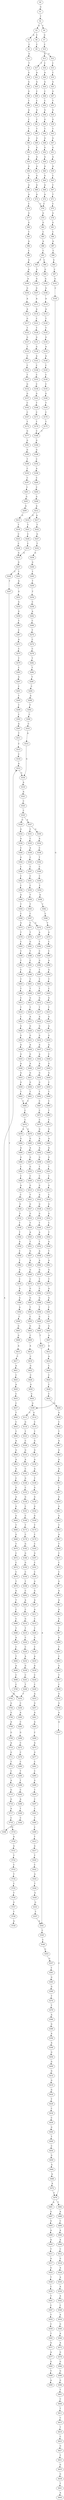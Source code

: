 strict digraph  {
	S0 -> S1 [ label = G ];
	S1 -> S2 [ label = T ];
	S2 -> S3 [ label = G ];
	S2 -> S4 [ label = C ];
	S3 -> S5 [ label = A ];
	S3 -> S6 [ label = C ];
	S4 -> S7 [ label = G ];
	S5 -> S8 [ label = C ];
	S6 -> S9 [ label = C ];
	S7 -> S10 [ label = C ];
	S8 -> S11 [ label = G ];
	S9 -> S12 [ label = G ];
	S10 -> S13 [ label = G ];
	S11 -> S14 [ label = T ];
	S12 -> S15 [ label = C ];
	S13 -> S16 [ label = C ];
	S13 -> S17 [ label = T ];
	S14 -> S18 [ label = G ];
	S15 -> S19 [ label = C ];
	S16 -> S20 [ label = A ];
	S17 -> S21 [ label = A ];
	S18 -> S22 [ label = G ];
	S19 -> S23 [ label = G ];
	S20 -> S24 [ label = G ];
	S21 -> S25 [ label = G ];
	S22 -> S26 [ label = G ];
	S23 -> S27 [ label = G ];
	S24 -> S28 [ label = C ];
	S25 -> S29 [ label = C ];
	S26 -> S30 [ label = T ];
	S27 -> S31 [ label = T ];
	S28 -> S32 [ label = C ];
	S29 -> S33 [ label = C ];
	S30 -> S34 [ label = A ];
	S31 -> S35 [ label = G ];
	S32 -> S36 [ label = G ];
	S33 -> S37 [ label = G ];
	S34 -> S38 [ label = C ];
	S35 -> S39 [ label = G ];
	S36 -> S40 [ label = G ];
	S37 -> S41 [ label = C ];
	S38 -> S42 [ label = T ];
	S39 -> S43 [ label = T ];
	S40 -> S44 [ label = T ];
	S41 -> S45 [ label = T ];
	S42 -> S46 [ label = A ];
	S43 -> S47 [ label = G ];
	S44 -> S48 [ label = G ];
	S45 -> S49 [ label = G ];
	S46 -> S50 [ label = T ];
	S47 -> S51 [ label = G ];
	S48 -> S52 [ label = G ];
	S49 -> S53 [ label = G ];
	S50 -> S54 [ label = T ];
	S51 -> S55 [ label = A ];
	S52 -> S56 [ label = A ];
	S53 -> S57 [ label = A ];
	S54 -> S58 [ label = G ];
	S55 -> S59 [ label = A ];
	S56 -> S60 [ label = A ];
	S57 -> S61 [ label = A ];
	S58 -> S62 [ label = G ];
	S59 -> S63 [ label = C ];
	S60 -> S64 [ label = G ];
	S61 -> S65 [ label = G ];
	S62 -> S66 [ label = A ];
	S63 -> S67 [ label = C ];
	S64 -> S68 [ label = A ];
	S65 -> S69 [ label = A ];
	S66 -> S70 [ label = A ];
	S67 -> S71 [ label = T ];
	S68 -> S72 [ label = A ];
	S69 -> S73 [ label = A ];
	S70 -> S74 [ label = C ];
	S71 -> S75 [ label = C ];
	S72 -> S76 [ label = C ];
	S73 -> S76 [ label = C ];
	S74 -> S77 [ label = G ];
	S75 -> S78 [ label = G ];
	S76 -> S79 [ label = G ];
	S77 -> S80 [ label = G ];
	S78 -> S81 [ label = G ];
	S79 -> S82 [ label = G ];
	S80 -> S83 [ label = T ];
	S81 -> S84 [ label = C ];
	S82 -> S85 [ label = C ];
	S83 -> S86 [ label = A ];
	S84 -> S87 [ label = A ];
	S85 -> S88 [ label = A ];
	S86 -> S89 [ label = C ];
	S87 -> S90 [ label = C ];
	S88 -> S91 [ label = C ];
	S89 -> S92 [ label = G ];
	S90 -> S93 [ label = G ];
	S91 -> S94 [ label = C ];
	S91 -> S95 [ label = T ];
	S92 -> S96 [ label = A ];
	S93 -> S97 [ label = C ];
	S94 -> S98 [ label = G ];
	S95 -> S99 [ label = G ];
	S96 -> S100 [ label = A ];
	S97 -> S101 [ label = G ];
	S98 -> S102 [ label = G ];
	S99 -> S103 [ label = G ];
	S100 -> S104 [ label = G ];
	S101 -> S105 [ label = C ];
	S102 -> S106 [ label = G ];
	S103 -> S107 [ label = G ];
	S104 -> S108 [ label = A ];
	S105 -> S109 [ label = G ];
	S106 -> S110 [ label = A ];
	S107 -> S111 [ label = A ];
	S108 -> S112 [ label = A ];
	S109 -> S113 [ label = C ];
	S109 -> S114 [ label = G ];
	S110 -> S115 [ label = A ];
	S111 -> S116 [ label = A ];
	S112 -> S117 [ label = G ];
	S113 -> S118 [ label = G ];
	S114 -> S119 [ label = C ];
	S115 -> S120 [ label = T ];
	S116 -> S121 [ label = C ];
	S117 -> S122 [ label = T ];
	S118 -> S123 [ label = T ];
	S119 -> S124 [ label = T ];
	S120 -> S125 [ label = T ];
	S121 -> S126 [ label = T ];
	S122 -> S127 [ label = G ];
	S123 -> S128 [ label = C ];
	S124 -> S129 [ label = G ];
	S125 -> S130 [ label = G ];
	S126 -> S131 [ label = G ];
	S127 -> S132 [ label = T ];
	S128 -> S133 [ label = G ];
	S129 -> S134 [ label = G ];
	S130 -> S135 [ label = A ];
	S131 -> S136 [ label = G ];
	S132 -> S137 [ label = C ];
	S133 -> S138 [ label = A ];
	S134 -> S139 [ label = A ];
	S135 -> S140 [ label = A ];
	S136 -> S141 [ label = A ];
	S137 -> S142 [ label = C ];
	S138 -> S143 [ label = C ];
	S139 -> S144 [ label = A ];
	S140 -> S145 [ label = C ];
	S141 -> S146 [ label = C ];
	S142 -> S147 [ label = T ];
	S143 -> S148 [ label = G ];
	S144 -> S149 [ label = T ];
	S145 -> S150 [ label = C ];
	S146 -> S151 [ label = C ];
	S147 -> S152 [ label = G ];
	S148 -> S153 [ label = C ];
	S149 -> S154 [ label = G ];
	S150 -> S155 [ label = C ];
	S151 -> S156 [ label = C ];
	S152 -> S157 [ label = G ];
	S153 -> S158 [ label = G ];
	S154 -> S159 [ label = G ];
	S155 -> S160 [ label = G ];
	S156 -> S161 [ label = G ];
	S157 -> S162 [ label = C ];
	S158 -> S163 [ label = C ];
	S159 -> S164 [ label = G ];
	S160 -> S165 [ label = T ];
	S161 -> S166 [ label = T ];
	S162 -> S167 [ label = C ];
	S163 -> S168 [ label = C ];
	S164 -> S169 [ label = G ];
	S165 -> S170 [ label = C ];
	S166 -> S171 [ label = C ];
	S167 -> S172 [ label = T ];
	S168 -> S173 [ label = T ];
	S169 -> S174 [ label = T ];
	S170 -> S175 [ label = T ];
	S171 -> S176 [ label = T ];
	S172 -> S177 [ label = G ];
	S173 -> S178 [ label = C ];
	S174 -> S179 [ label = C ];
	S175 -> S180 [ label = C ];
	S176 -> S180 [ label = C ];
	S177 -> S181 [ label = G ];
	S178 -> S182 [ label = G ];
	S179 -> S183 [ label = C ];
	S180 -> S184 [ label = G ];
	S181 -> S185 [ label = G ];
	S182 -> S186 [ label = G ];
	S183 -> S187 [ label = G ];
	S184 -> S188 [ label = G ];
	S185 -> S189 [ label = T ];
	S186 -> S190 [ label = G ];
	S187 -> S191 [ label = C ];
	S188 -> S192 [ label = C ];
	S189 -> S193 [ label = C ];
	S190 -> S194 [ label = C ];
	S191 -> S195 [ label = C ];
	S192 -> S196 [ label = A ];
	S193 -> S197 [ label = C ];
	S194 -> S198 [ label = T ];
	S195 -> S199 [ label = G ];
	S196 -> S200 [ label = C ];
	S197 -> S201 [ label = C ];
	S198 -> S202 [ label = C ];
	S199 -> S203 [ label = G ];
	S200 -> S204 [ label = C ];
	S201 -> S205 [ label = G ];
	S202 -> S206 [ label = A ];
	S203 -> S207 [ label = A ];
	S204 -> S208 [ label = G ];
	S205 -> S209 [ label = A ];
	S206 -> S210 [ label = C ];
	S207 -> S211 [ label = A ];
	S208 -> S212 [ label = A ];
	S209 -> S213 [ label = G ];
	S210 -> S214 [ label = G ];
	S211 -> S215 [ label = C ];
	S212 -> S216 [ label = G ];
	S212 -> S217 [ label = A ];
	S213 -> S218 [ label = T ];
	S214 -> S219 [ label = T ];
	S215 -> S220 [ label = T ];
	S216 -> S221 [ label = T ];
	S217 -> S222 [ label = T ];
	S218 -> S223 [ label = C ];
	S219 -> S224 [ label = C ];
	S220 -> S225 [ label = G ];
	S221 -> S226 [ label = C ];
	S222 -> S227 [ label = G ];
	S223 -> S228 [ label = C ];
	S224 -> S229 [ label = C ];
	S225 -> S230 [ label = C ];
	S226 -> S231 [ label = C ];
	S227 -> S232 [ label = T ];
	S228 -> S233 [ label = A ];
	S229 -> S234 [ label = A ];
	S230 -> S235 [ label = A ];
	S231 -> S233 [ label = A ];
	S232 -> S236 [ label = A ];
	S233 -> S237 [ label = G ];
	S234 -> S238 [ label = G ];
	S235 -> S239 [ label = A ];
	S236 -> S240 [ label = G ];
	S237 -> S241 [ label = T ];
	S237 -> S242 [ label = C ];
	S238 -> S243 [ label = C ];
	S239 -> S244 [ label = C ];
	S240 -> S245 [ label = T ];
	S241 -> S246 [ label = A ];
	S242 -> S247 [ label = T ];
	S243 -> S248 [ label = T ];
	S244 -> S249 [ label = C ];
	S245 -> S250 [ label = T ];
	S246 -> S251 [ label = G ];
	S247 -> S252 [ label = T ];
	S248 -> S252 [ label = T ];
	S249 -> S253 [ label = A ];
	S250 -> S254 [ label = T ];
	S251 -> S255 [ label = G ];
	S252 -> S256 [ label = C ];
	S253 -> S257 [ label = G ];
	S254 -> S258 [ label = C ];
	S255 -> S259 [ label = G ];
	S256 -> S260 [ label = A ];
	S257 -> S261 [ label = A ];
	S258 -> S262 [ label = A ];
	S259 -> S263 [ label = T ];
	S260 -> S264 [ label = C ];
	S261 -> S265 [ label = A ];
	S262 -> S266 [ label = C ];
	S263 -> S267 [ label = C ];
	S264 -> S268 [ label = G ];
	S265 -> S269 [ label = C ];
	S266 -> S270 [ label = T ];
	S267 -> S271 [ label = A ];
	S268 -> S272 [ label = C ];
	S269 -> S273 [ label = A ];
	S270 -> S274 [ label = C ];
	S271 -> S275 [ label = C ];
	S272 -> S276 [ label = C ];
	S273 -> S277 [ label = G ];
	S274 -> S278 [ label = C ];
	S275 -> S279 [ label = T ];
	S276 -> S280 [ label = C ];
	S277 -> S281 [ label = C ];
	S278 -> S282 [ label = T ];
	S279 -> S283 [ label = C ];
	S280 -> S284 [ label = T ];
	S281 -> S285 [ label = C ];
	S282 -> S286 [ label = T ];
	S283 -> S287 [ label = G ];
	S284 -> S288 [ label = T ];
	S285 -> S289 [ label = G ];
	S286 -> S290 [ label = T ];
	S287 -> S291 [ label = C ];
	S288 -> S292 [ label = C ];
	S289 -> S293 [ label = T ];
	S290 -> S294 [ label = C ];
	S291 -> S295 [ label = T ];
	S292 -> S296 [ label = A ];
	S293 -> S297 [ label = C ];
	S294 -> S298 [ label = A ];
	S295 -> S299 [ label = T ];
	S296 -> S300 [ label = T ];
	S297 -> S301 [ label = C ];
	S298 -> S302 [ label = T ];
	S299 -> S303 [ label = C ];
	S300 -> S304 [ label = C ];
	S301 -> S305 [ label = T ];
	S302 -> S306 [ label = C ];
	S303 -> S307 [ label = A ];
	S304 -> S308 [ label = C ];
	S305 -> S309 [ label = C ];
	S306 -> S310 [ label = C ];
	S307 -> S311 [ label = T ];
	S308 -> S312 [ label = A ];
	S309 -> S313 [ label = T ];
	S310 -> S314 [ label = A ];
	S311 -> S315 [ label = C ];
	S312 -> S316 [ label = G ];
	S313 -> S317 [ label = G ];
	S314 -> S316 [ label = G ];
	S315 -> S318 [ label = C ];
	S316 -> S319 [ label = A ];
	S317 -> S320 [ label = T ];
	S318 -> S312 [ label = A ];
	S319 -> S321 [ label = A ];
	S320 -> S322 [ label = C ];
	S321 -> S323 [ label = C ];
	S322 -> S324 [ label = G ];
	S323 -> S325 [ label = C ];
	S324 -> S326 [ label = T ];
	S325 -> S327 [ label = A ];
	S325 -> S328 [ label = G ];
	S326 -> S329 [ label = G ];
	S327 -> S330 [ label = G ];
	S327 -> S331 [ label = C ];
	S328 -> S332 [ label = G ];
	S329 -> S333 [ label = G ];
	S330 -> S334 [ label = A ];
	S331 -> S335 [ label = C ];
	S332 -> S336 [ label = A ];
	S333 -> S337 [ label = T ];
	S334 -> S338 [ label = C ];
	S335 -> S339 [ label = A ];
	S336 -> S340 [ label = C ];
	S337 -> S341 [ label = A ];
	S338 -> S342 [ label = T ];
	S339 -> S343 [ label = C ];
	S340 -> S344 [ label = G ];
	S341 -> S345 [ label = C ];
	S342 -> S346 [ label = C ];
	S343 -> S347 [ label = C ];
	S344 -> S348 [ label = C ];
	S345 -> S349 [ label = C ];
	S346 -> S350 [ label = C ];
	S347 -> S351 [ label = C ];
	S348 -> S352 [ label = C ];
	S349 -> S353 [ label = G ];
	S350 -> S354 [ label = C ];
	S351 -> S355 [ label = C ];
	S352 -> S356 [ label = C ];
	S353 -> S357 [ label = G ];
	S354 -> S358 [ label = A ];
	S355 -> S359 [ label = T ];
	S356 -> S360 [ label = A ];
	S357 -> S361 [ label = T ];
	S358 -> S362 [ label = T ];
	S359 -> S363 [ label = T ];
	S360 -> S364 [ label = T ];
	S361 -> S365 [ label = G ];
	S362 -> S366 [ label = C ];
	S363 -> S367 [ label = C ];
	S364 -> S368 [ label = C ];
	S365 -> S369 [ label = G ];
	S366 -> S370 [ label = T ];
	S367 -> S371 [ label = C ];
	S367 -> S372 [ label = G ];
	S368 -> S373 [ label = G ];
	S369 -> S374 [ label = T ];
	S370 -> S375 [ label = G ];
	S371 -> S376 [ label = T ];
	S372 -> S377 [ label = A ];
	S373 -> S378 [ label = T ];
	S374 -> S379 [ label = T ];
	S375 -> S380 [ label = C ];
	S376 -> S381 [ label = G ];
	S377 -> S382 [ label = T ];
	S378 -> S383 [ label = C ];
	S379 -> S384 [ label = A ];
	S380 -> S385 [ label = C ];
	S381 -> S386 [ label = T ];
	S382 -> S387 [ label = C ];
	S383 -> S388 [ label = C ];
	S384 -> S389 [ label = G ];
	S385 -> S390 [ label = A ];
	S386 -> S391 [ label = C ];
	S387 -> S392 [ label = G ];
	S388 -> S393 [ label = T ];
	S389 -> S394 [ label = A ];
	S390 -> S395 [ label = G ];
	S391 -> S396 [ label = C ];
	S392 -> S397 [ label = T ];
	S393 -> S398 [ label = C ];
	S394 -> S399 [ label = A ];
	S395 -> S400 [ label = T ];
	S396 -> S401 [ label = T ];
	S397 -> S402 [ label = T ];
	S398 -> S403 [ label = T ];
	S399 -> S404 [ label = G ];
	S400 -> S405 [ label = C ];
	S401 -> S406 [ label = T ];
	S402 -> S407 [ label = T ];
	S403 -> S408 [ label = T ];
	S404 -> S409 [ label = G ];
	S405 -> S410 [ label = G ];
	S406 -> S411 [ label = G ];
	S407 -> S412 [ label = G ];
	S408 -> S413 [ label = C ];
	S409 -> S414 [ label = G ];
	S410 -> S415 [ label = T ];
	S411 -> S416 [ label = T ];
	S412 -> S417 [ label = T ];
	S413 -> S418 [ label = T ];
	S414 -> S419 [ label = G ];
	S415 -> S420 [ label = A ];
	S416 -> S421 [ label = A ];
	S417 -> S422 [ label = A ];
	S418 -> S423 [ label = C ];
	S419 -> S424 [ label = G ];
	S420 -> S425 [ label = A ];
	S421 -> S426 [ label = G ];
	S422 -> S427 [ label = G ];
	S423 -> S428 [ label = G ];
	S424 -> S429 [ label = T ];
	S425 -> S430 [ label = G ];
	S426 -> S431 [ label = G ];
	S427 -> S432 [ label = G ];
	S428 -> S433 [ label = G ];
	S429 -> S434 [ label = C ];
	S430 -> S435 [ label = A ];
	S431 -> S436 [ label = A ];
	S432 -> S437 [ label = A ];
	S433 -> S438 [ label = A ];
	S434 -> S439 [ label = C ];
	S435 -> S440 [ label = C ];
	S436 -> S441 [ label = G ];
	S437 -> S442 [ label = A ];
	S438 -> S443 [ label = G ];
	S439 -> S444 [ label = G ];
	S440 -> S445 [ label = G ];
	S441 -> S446 [ label = A ];
	S442 -> S447 [ label = A ];
	S443 -> S448 [ label = A ];
	S444 -> S449 [ label = T ];
	S445 -> S450 [ label = G ];
	S446 -> S451 [ label = G ];
	S447 -> S452 [ label = G ];
	S448 -> S453 [ label = G ];
	S449 -> S454 [ label = C ];
	S450 -> S455 [ label = C ];
	S451 -> S456 [ label = G ];
	S452 -> S457 [ label = G ];
	S453 -> S458 [ label = G ];
	S454 -> S459 [ label = G ];
	S455 -> S460 [ label = T ];
	S456 -> S461 [ label = T ];
	S457 -> S462 [ label = T ];
	S458 -> S463 [ label = T ];
	S459 -> S464 [ label = G ];
	S460 -> S465 [ label = C ];
	S461 -> S466 [ label = C ];
	S462 -> S467 [ label = C ];
	S463 -> S466 [ label = C ];
	S464 -> S468 [ label = A ];
	S465 -> S469 [ label = T ];
	S466 -> S470 [ label = C ];
	S467 -> S471 [ label = C ];
	S468 -> S472 [ label = A ];
	S469 -> S473 [ label = C ];
	S470 -> S474 [ label = C ];
	S471 -> S475 [ label = C ];
	S472 -> S476 [ label = C ];
	S473 -> S477 [ label = G ];
	S474 -> S478 [ label = A ];
	S474 -> S479 [ label = G ];
	S475 -> S480 [ label = G ];
	S476 -> S481 [ label = A ];
	S476 -> S482 [ label = T ];
	S477 -> S483 [ label = A ];
	S478 -> S484 [ label = G ];
	S479 -> S485 [ label = G ];
	S480 -> S486 [ label = A ];
	S481 -> S487 [ label = G ];
	S482 -> S488 [ label = A ];
	S483 -> S489 [ label = A ];
	S484 -> S490 [ label = A ];
	S485 -> S491 [ label = A ];
	S486 -> S492 [ label = A ];
	S487 -> S493 [ label = G ];
	S488 -> S494 [ label = C ];
	S489 -> S495 [ label = G ];
	S490 -> S496 [ label = G ];
	S491 -> S497 [ label = G ];
	S492 -> S498 [ label = G ];
	S493 -> S499 [ label = A ];
	S494 -> S500 [ label = A ];
	S495 -> S501 [ label = T ];
	S496 -> S502 [ label = C ];
	S497 -> S503 [ label = G ];
	S498 -> S504 [ label = T ];
	S499 -> S505 [ label = A ];
	S500 -> S506 [ label = A ];
	S501 -> S507 [ label = C ];
	S502 -> S508 [ label = C ];
	S503 -> S509 [ label = C ];
	S504 -> S510 [ label = C ];
	S505 -> S511 [ label = T ];
	S506 -> S512 [ label = C ];
	S507 -> S513 [ label = G ];
	S508 -> S514 [ label = A ];
	S509 -> S515 [ label = G ];
	S510 -> S516 [ label = G ];
	S511 -> S517 [ label = A ];
	S512 -> S518 [ label = G ];
	S513 -> S519 [ label = C ];
	S514 -> S520 [ label = C ];
	S515 -> S521 [ label = T ];
	S516 -> S522 [ label = A ];
	S517 -> S523 [ label = G ];
	S518 -> S524 [ label = A ];
	S519 -> S525 [ label = G ];
	S520 -> S526 [ label = G ];
	S521 -> S527 [ label = G ];
	S522 -> S528 [ label = G ];
	S523 -> S529 [ label = T ];
	S524 -> S530 [ label = A ];
	S525 -> S531 [ label = G ];
	S526 -> S532 [ label = G ];
	S527 -> S533 [ label = G ];
	S528 -> S534 [ label = G ];
	S529 -> S535 [ label = C ];
	S530 -> S536 [ label = A ];
	S531 -> S537 [ label = C ];
	S532 -> S538 [ label = T ];
	S533 -> S539 [ label = T ];
	S534 -> S540 [ label = T ];
	S535 -> S541 [ label = T ];
	S536 -> S542 [ label = A ];
	S537 -> S543 [ label = T ];
	S538 -> S544 [ label = T ];
	S539 -> S545 [ label = A ];
	S540 -> S546 [ label = A ];
	S541 -> S547 [ label = C ];
	S542 -> S548 [ label = C ];
	S543 -> S549 [ label = A ];
	S544 -> S550 [ label = A ];
	S545 -> S551 [ label = T ];
	S546 -> S552 [ label = T ];
	S547 -> S553 [ label = T ];
	S548 -> S554 [ label = A ];
	S549 -> S555 [ label = T ];
	S550 -> S556 [ label = C ];
	S551 -> S557 [ label = G ];
	S552 -> S558 [ label = A ];
	S553 -> S559 [ label = C ];
	S554 -> S560 [ label = G ];
	S555 -> S561 [ label = A ];
	S556 -> S562 [ label = T ];
	S557 -> S563 [ label = A ];
	S558 -> S564 [ label = A ];
	S559 -> S565 [ label = T ];
	S560 -> S566 [ label = A ];
	S561 -> S567 [ label = G ];
	S562 -> S568 [ label = G ];
	S563 -> S569 [ label = G ];
	S564 -> S570 [ label = G ];
	S565 -> S571 [ label = G ];
	S566 -> S572 [ label = A ];
	S567 -> S573 [ label = T ];
	S568 -> S574 [ label = C ];
	S569 -> S575 [ label = C ];
	S570 -> S576 [ label = T ];
	S571 -> S577 [ label = A ];
	S572 -> S578 [ label = G ];
	S573 -> S579 [ label = A ];
	S574 -> S580 [ label = A ];
	S575 -> S581 [ label = G ];
	S576 -> S582 [ label = C ];
	S577 -> S583 [ label = G ];
	S578 -> S584 [ label = G ];
	S579 -> S585 [ label = G ];
	S580 -> S586 [ label = G ];
	S581 -> S587 [ label = G ];
	S582 -> S588 [ label = G ];
	S583 -> S589 [ label = T ];
	S584 -> S590 [ label = G ];
	S585 -> S591 [ label = C ];
	S586 -> S592 [ label = A ];
	S587 -> S593 [ label = T ];
	S588 -> S594 [ label = T ];
	S589 -> S595 [ label = A ];
	S590 -> S596 [ label = G ];
	S591 -> S597 [ label = C ];
	S592 -> S598 [ label = C ];
	S593 -> S599 [ label = C ];
	S594 -> S600 [ label = G ];
	S596 -> S601 [ label = T ];
	S597 -> S602 [ label = G ];
	S598 -> S603 [ label = G ];
	S599 -> S604 [ label = G ];
	S600 -> S605 [ label = G ];
	S601 -> S606 [ label = C ];
	S602 -> S607 [ label = A ];
	S603 -> S608 [ label = G ];
	S604 -> S609 [ label = C ];
	S605 -> S610 [ label = T ];
	S606 -> S611 [ label = T ];
	S607 -> S612 [ label = A ];
	S608 -> S613 [ label = A ];
	S609 -> S614 [ label = A ];
	S610 -> S341 [ label = A ];
	S611 -> S615 [ label = C ];
	S612 -> S616 [ label = A ];
	S613 -> S617 [ label = C ];
	S614 -> S618 [ label = C ];
	S615 -> S619 [ label = T ];
	S616 -> S620 [ label = C ];
	S617 -> S621 [ label = A ];
	S618 -> S622 [ label = G ];
	S619 -> S623 [ label = C ];
	S620 -> S624 [ label = C ];
	S621 -> S625 [ label = C ];
	S622 -> S626 [ label = C ];
	S623 -> S627 [ label = G ];
	S624 -> S628 [ label = C ];
	S625 -> S629 [ label = A ];
	S626 -> S630 [ label = G ];
	S627 -> S631 [ label = T ];
	S628 -> S632 [ label = C ];
	S629 -> S633 [ label = C ];
	S630 -> S634 [ label = C ];
	S631 -> S635 [ label = G ];
	S632 -> S636 [ label = G ];
	S633 -> S637 [ label = C ];
	S634 -> S109 [ label = G ];
	S635 -> S638 [ label = G ];
	S636 -> S639 [ label = A ];
	S637 -> S640 [ label = T ];
	S638 -> S641 [ label = T ];
	S639 -> S642 [ label = C ];
	S640 -> S643 [ label = C ];
	S641 -> S644 [ label = A ];
	S642 -> S645 [ label = T ];
	S643 -> S646 [ label = T ];
	S645 -> S647 [ label = A ];
	S646 -> S648 [ label = A ];
	S647 -> S649 [ label = G ];
	S648 -> S650 [ label = G ];
	S649 -> S651 [ label = A ];
	S650 -> S652 [ label = A ];
	S651 -> S653 [ label = A ];
	S652 -> S654 [ label = A ];
	S653 -> S655 [ label = T ];
	S654 -> S656 [ label = C ];
	S655 -> S657 [ label = C ];
	S656 -> S658 [ label = G ];
	S657 -> S659 [ label = G ];
	S658 -> S660 [ label = A ];
	S659 -> S661 [ label = G ];
	S660 -> S662 [ label = G ];
	S661 -> S663 [ label = G ];
	S662 -> S664 [ label = G ];
	S663 -> S665 [ label = T ];
	S664 -> S666 [ label = T ];
	S665 -> S667 [ label = A ];
	S666 -> S668 [ label = G ];
	S667 -> S669 [ label = T ];
	S668 -> S670 [ label = T ];
	S669 -> S671 [ label = C ];
	S670 -> S672 [ label = C ];
	S671 -> S673 [ label = C ];
	S672 -> S674 [ label = C ];
	S673 -> S675 [ label = C ];
	S674 -> S676 [ label = C ];
	S675 -> S677 [ label = G ];
	S676 -> S678 [ label = T ];
	S677 -> S679 [ label = A ];
	S678 -> S680 [ label = G ];
	S679 -> S681 [ label = A ];
	S680 -> S682 [ label = T ];
	S681 -> S683 [ label = A ];
	S682 -> S684 [ label = C ];
	S683 -> S685 [ label = G ];
	S684 -> S686 [ label = C ];
	S685 -> S687 [ label = T ];
	S686 -> S688 [ label = T ];
	S687 -> S689 [ label = G ];
	S688 -> S690 [ label = A ];
	S689 -> S691 [ label = T ];
	S690 -> S692 [ label = C ];
	S691 -> S693 [ label = C ];
	S692 -> S694 [ label = T ];
	S693 -> S695 [ label = G ];
	S694 -> S696 [ label = A ];
	S695 -> S697 [ label = T ];
	S696 -> S698 [ label = C ];
	S697 -> S699 [ label = C ];
	S698 -> S700 [ label = C ];
	S699 -> S701 [ label = G ];
	S700 -> S702 [ label = A ];
	S701 -> S703 [ label = G ];
	S702 -> S704 [ label = G ];
	S703 -> S705 [ label = A ];
	S704 -> S706 [ label = G ];
	S705 -> S707 [ label = A ];
	S706 -> S708 [ label = A ];
	S707 -> S476 [ label = C ];
	S708 -> S709 [ label = G ];
	S709 -> S710 [ label = A ];
	S710 -> S711 [ label = G ];
	S711 -> S712 [ label = T ];
	S712 -> S713 [ label = C ];
	S713 -> S714 [ label = A ];
	S714 -> S715 [ label = G ];
	S715 -> S716 [ label = G ];
	S716 -> S717 [ label = A ];
	S717 -> S718 [ label = C ];
	S718 -> S719 [ label = C ];
	S719 -> S720 [ label = A ];
	S720 -> S721 [ label = G ];
	S721 -> S722 [ label = T ];
	S722 -> S723 [ label = C ];
	S723 -> S724 [ label = T ];
	S724 -> S725 [ label = C ];
	S725 -> S726 [ label = T ];
	S726 -> S727 [ label = G ];
	S727 -> S728 [ label = T ];
	S728 -> S729 [ label = A ];
}
